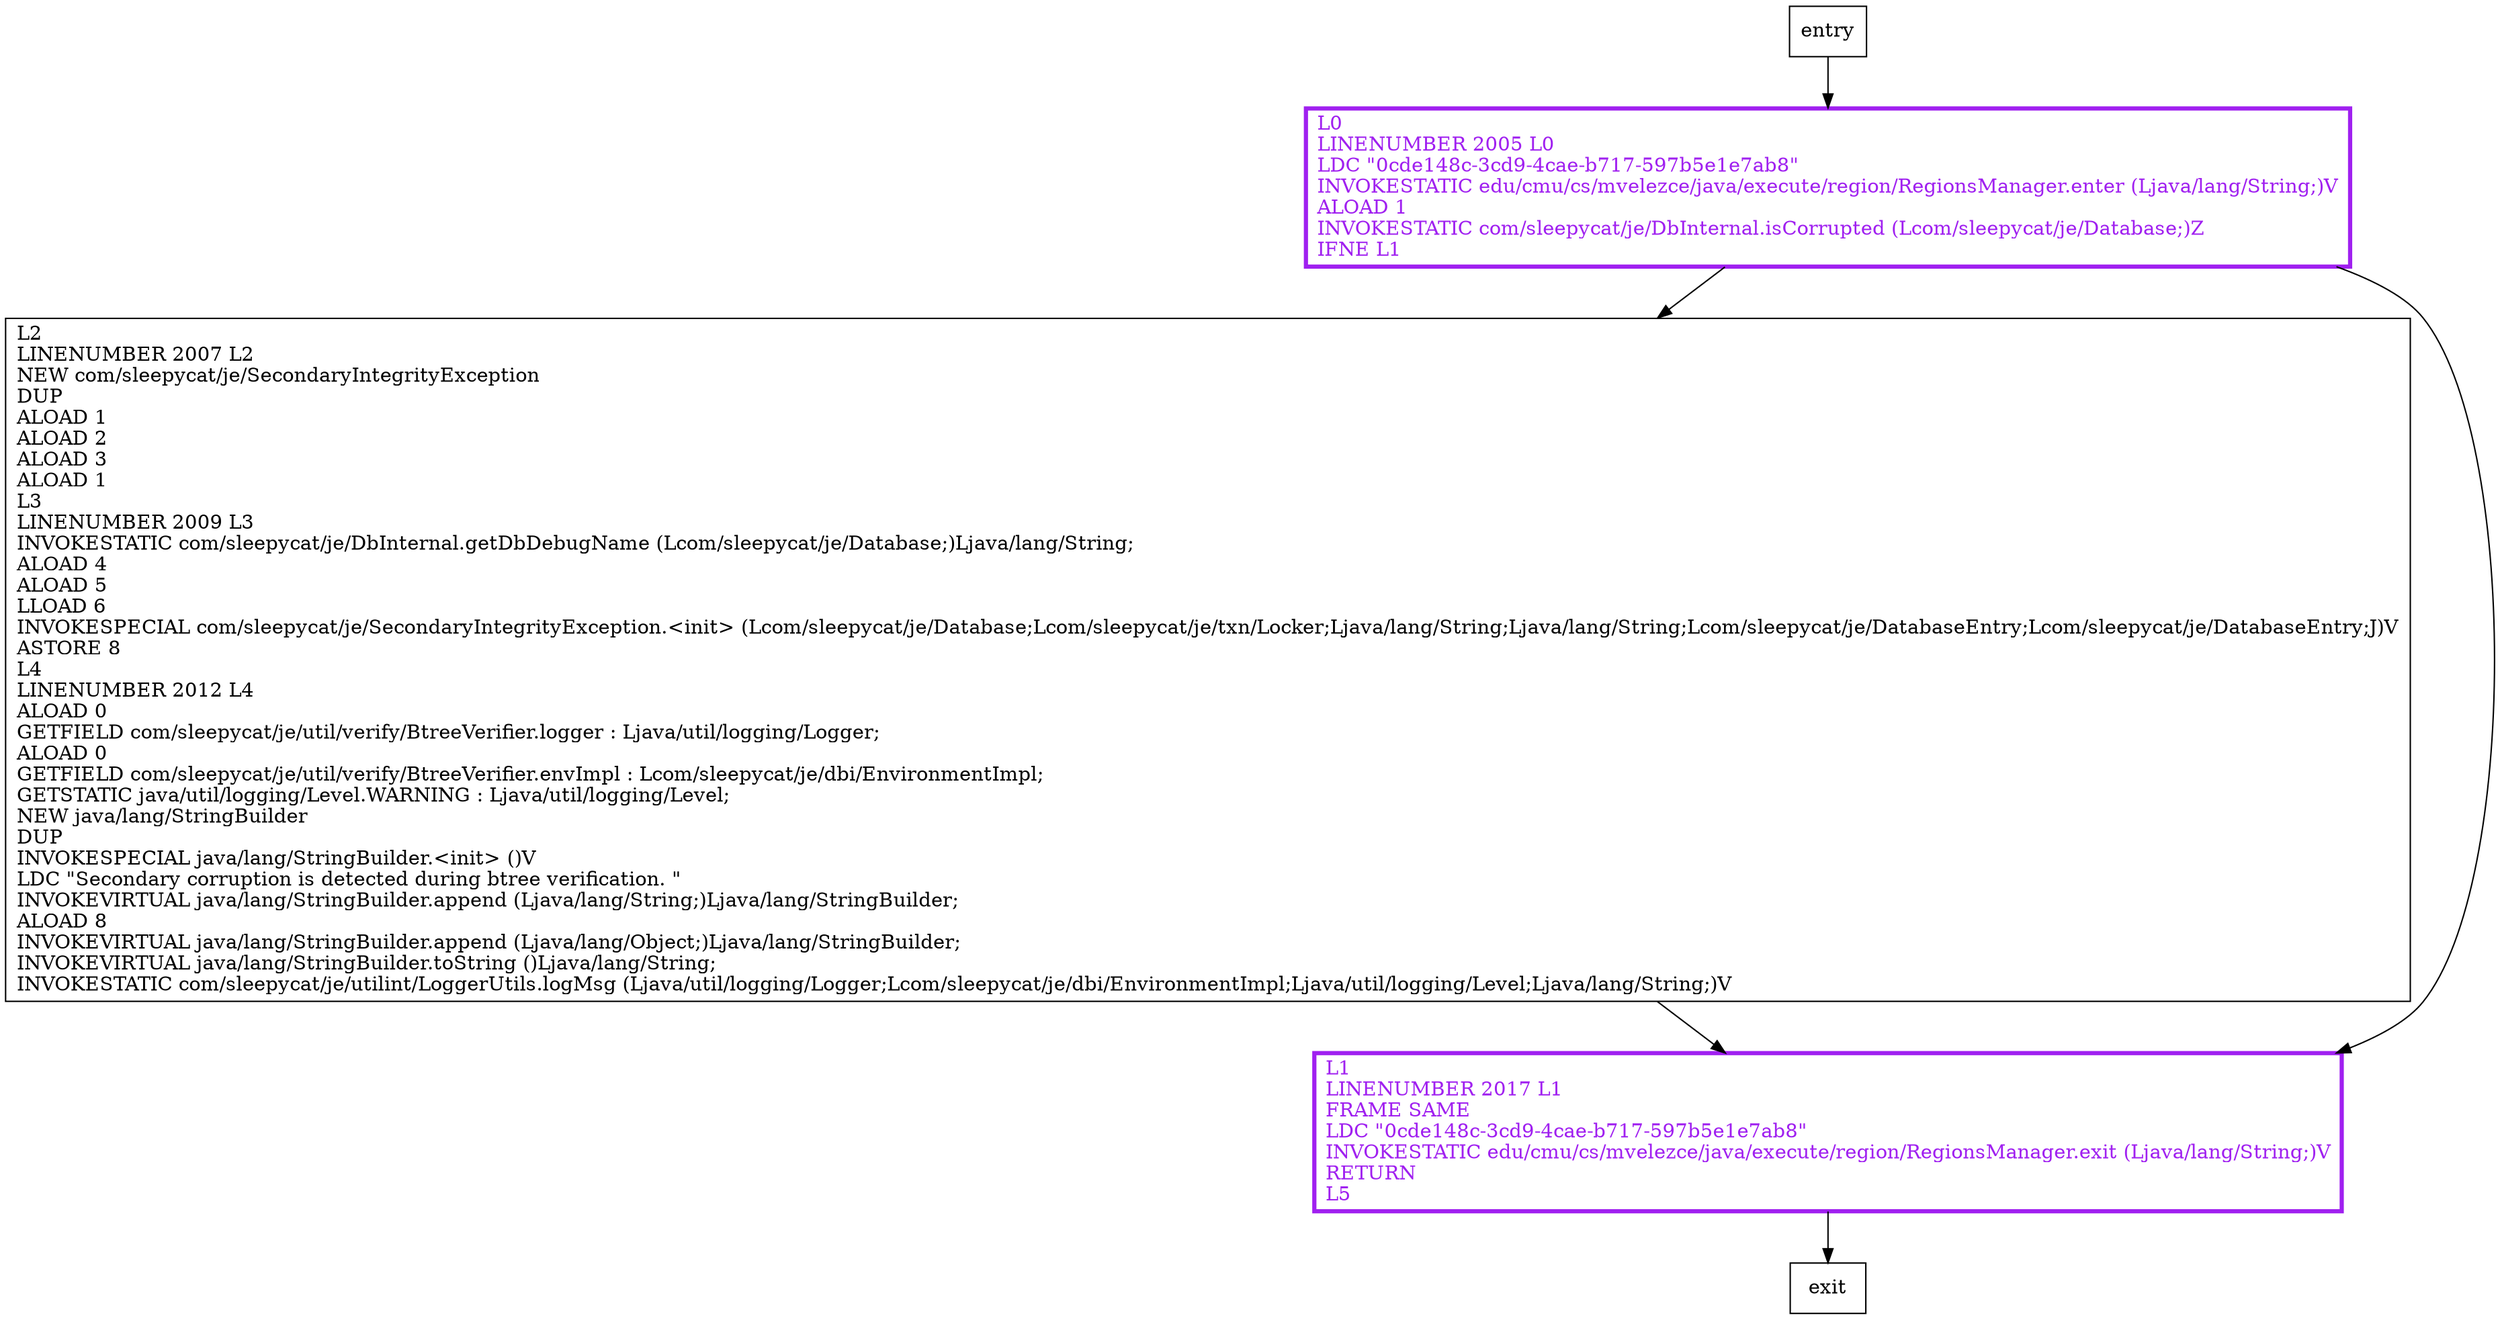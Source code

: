 digraph setSecondaryDbCorrupt {
node [shape=record];
572256461 [label="L0\lLINENUMBER 2005 L0\lLDC \"0cde148c-3cd9-4cae-b717-597b5e1e7ab8\"\lINVOKESTATIC edu/cmu/cs/mvelezce/java/execute/region/RegionsManager.enter (Ljava/lang/String;)V\lALOAD 1\lINVOKESTATIC com/sleepycat/je/DbInternal.isCorrupted (Lcom/sleepycat/je/Database;)Z\lIFNE L1\l"];
290052645 [label="L2\lLINENUMBER 2007 L2\lNEW com/sleepycat/je/SecondaryIntegrityException\lDUP\lALOAD 1\lALOAD 2\lALOAD 3\lALOAD 1\lL3\lLINENUMBER 2009 L3\lINVOKESTATIC com/sleepycat/je/DbInternal.getDbDebugName (Lcom/sleepycat/je/Database;)Ljava/lang/String;\lALOAD 4\lALOAD 5\lLLOAD 6\lINVOKESPECIAL com/sleepycat/je/SecondaryIntegrityException.\<init\> (Lcom/sleepycat/je/Database;Lcom/sleepycat/je/txn/Locker;Ljava/lang/String;Ljava/lang/String;Lcom/sleepycat/je/DatabaseEntry;Lcom/sleepycat/je/DatabaseEntry;J)V\lASTORE 8\lL4\lLINENUMBER 2012 L4\lALOAD 0\lGETFIELD com/sleepycat/je/util/verify/BtreeVerifier.logger : Ljava/util/logging/Logger;\lALOAD 0\lGETFIELD com/sleepycat/je/util/verify/BtreeVerifier.envImpl : Lcom/sleepycat/je/dbi/EnvironmentImpl;\lGETSTATIC java/util/logging/Level.WARNING : Ljava/util/logging/Level;\lNEW java/lang/StringBuilder\lDUP\lINVOKESPECIAL java/lang/StringBuilder.\<init\> ()V\lLDC \"Secondary corruption is detected during btree verification. \"\lINVOKEVIRTUAL java/lang/StringBuilder.append (Ljava/lang/String;)Ljava/lang/StringBuilder;\lALOAD 8\lINVOKEVIRTUAL java/lang/StringBuilder.append (Ljava/lang/Object;)Ljava/lang/StringBuilder;\lINVOKEVIRTUAL java/lang/StringBuilder.toString ()Ljava/lang/String;\lINVOKESTATIC com/sleepycat/je/utilint/LoggerUtils.logMsg (Ljava/util/logging/Logger;Lcom/sleepycat/je/dbi/EnvironmentImpl;Ljava/util/logging/Level;Ljava/lang/String;)V\l"];
315051649 [label="L1\lLINENUMBER 2017 L1\lFRAME SAME\lLDC \"0cde148c-3cd9-4cae-b717-597b5e1e7ab8\"\lINVOKESTATIC edu/cmu/cs/mvelezce/java/execute/region/RegionsManager.exit (Ljava/lang/String;)V\lRETURN\lL5\l"];
entry;
exit;
entry -> 572256461
572256461 -> 290052645
572256461 -> 315051649
290052645 -> 315051649
315051649 -> exit
572256461[fontcolor="purple", penwidth=3, color="purple"];
315051649[fontcolor="purple", penwidth=3, color="purple"];
}

